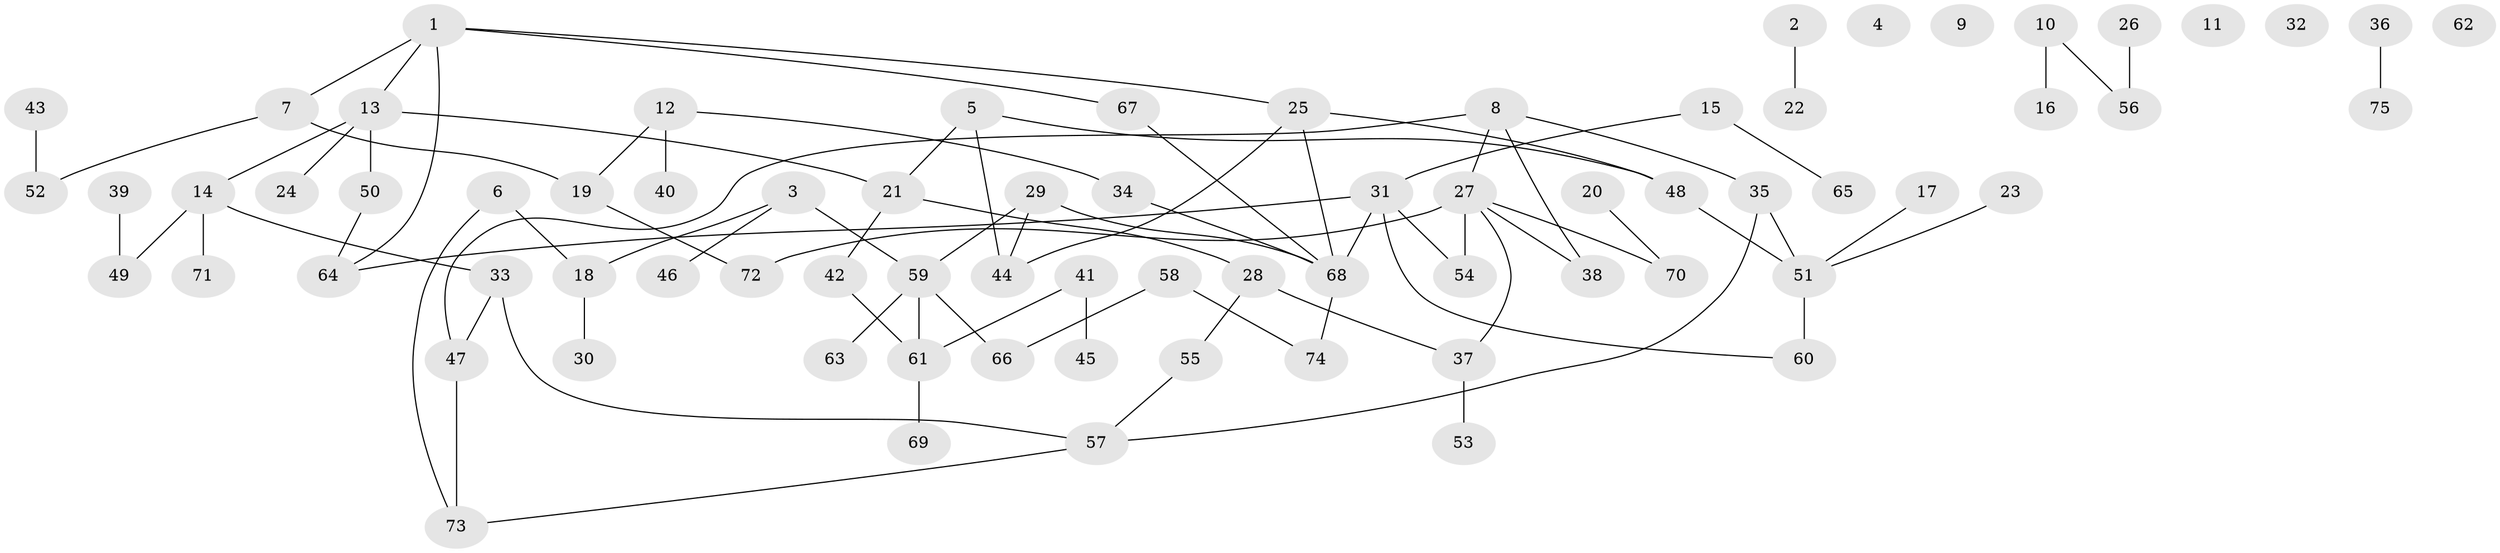 // Generated by graph-tools (version 1.1) at 2025/00/03/09/25 03:00:45]
// undirected, 75 vertices, 85 edges
graph export_dot {
graph [start="1"]
  node [color=gray90,style=filled];
  1;
  2;
  3;
  4;
  5;
  6;
  7;
  8;
  9;
  10;
  11;
  12;
  13;
  14;
  15;
  16;
  17;
  18;
  19;
  20;
  21;
  22;
  23;
  24;
  25;
  26;
  27;
  28;
  29;
  30;
  31;
  32;
  33;
  34;
  35;
  36;
  37;
  38;
  39;
  40;
  41;
  42;
  43;
  44;
  45;
  46;
  47;
  48;
  49;
  50;
  51;
  52;
  53;
  54;
  55;
  56;
  57;
  58;
  59;
  60;
  61;
  62;
  63;
  64;
  65;
  66;
  67;
  68;
  69;
  70;
  71;
  72;
  73;
  74;
  75;
  1 -- 7;
  1 -- 13;
  1 -- 25;
  1 -- 64;
  1 -- 67;
  2 -- 22;
  3 -- 18;
  3 -- 46;
  3 -- 59;
  5 -- 21;
  5 -- 44;
  5 -- 48;
  6 -- 18;
  6 -- 73;
  7 -- 19;
  7 -- 52;
  8 -- 27;
  8 -- 35;
  8 -- 38;
  8 -- 47;
  10 -- 16;
  10 -- 56;
  12 -- 19;
  12 -- 34;
  12 -- 40;
  13 -- 14;
  13 -- 21;
  13 -- 24;
  13 -- 50;
  14 -- 33;
  14 -- 49;
  14 -- 71;
  15 -- 31;
  15 -- 65;
  17 -- 51;
  18 -- 30;
  19 -- 72;
  20 -- 70;
  21 -- 28;
  21 -- 42;
  23 -- 51;
  25 -- 44;
  25 -- 48;
  25 -- 68;
  26 -- 56;
  27 -- 37;
  27 -- 38;
  27 -- 54;
  27 -- 70;
  27 -- 72;
  28 -- 37;
  28 -- 55;
  29 -- 44;
  29 -- 59;
  29 -- 68;
  31 -- 54;
  31 -- 60;
  31 -- 64;
  31 -- 68;
  33 -- 47;
  33 -- 57;
  34 -- 68;
  35 -- 51;
  35 -- 57;
  36 -- 75;
  37 -- 53;
  39 -- 49;
  41 -- 45;
  41 -- 61;
  42 -- 61;
  43 -- 52;
  47 -- 73;
  48 -- 51;
  50 -- 64;
  51 -- 60;
  55 -- 57;
  57 -- 73;
  58 -- 66;
  58 -- 74;
  59 -- 61;
  59 -- 63;
  59 -- 66;
  61 -- 69;
  67 -- 68;
  68 -- 74;
}

